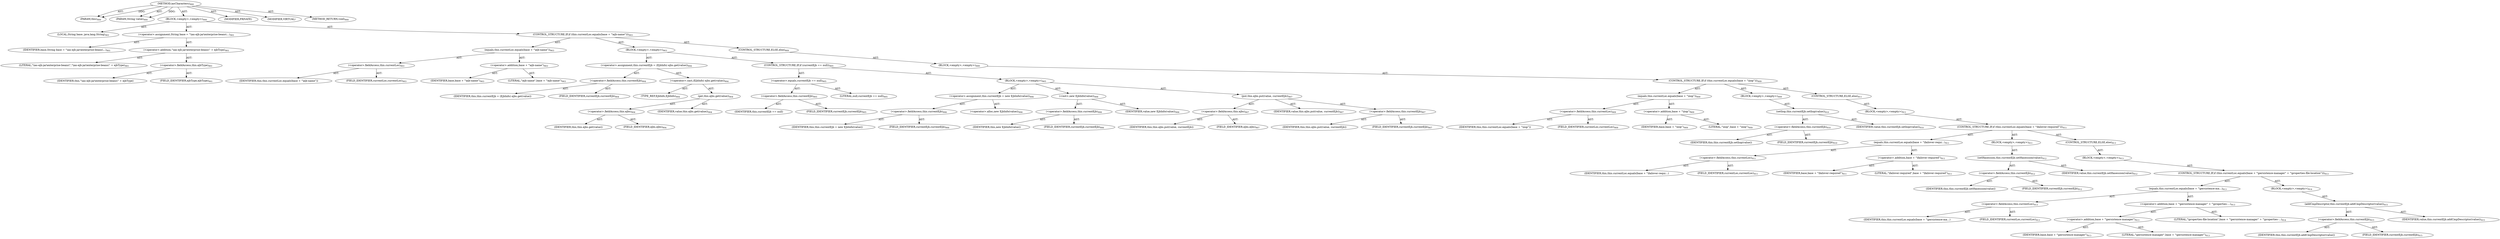 digraph "iasCharacters" {  
"111669149722" [label = <(METHOD,iasCharacters)<SUB>900</SUB>> ]
"115964117066" [label = <(PARAM,this)<SUB>900</SUB>> ]
"115964117067" [label = <(PARAM,String value)<SUB>900</SUB>> ]
"25769803887" [label = <(BLOCK,&lt;empty&gt;,&lt;empty&gt;)<SUB>900</SUB>> ]
"94489280557" [label = <(LOCAL,String base: java.lang.String)<SUB>901</SUB>> ]
"30064771614" [label = <(&lt;operator&gt;.assignment,String base = &quot;\\ias-ejb-jar\\enterprise-beans\...)<SUB>901</SUB>> ]
"68719477183" [label = <(IDENTIFIER,base,String base = &quot;\\ias-ejb-jar\\enterprise-beans\...)<SUB>901</SUB>> ]
"30064771615" [label = <(&lt;operator&gt;.addition,&quot;\\ias-ejb-jar\\enterprise-beans\\&quot; + ejbType)<SUB>901</SUB>> ]
"90194313344" [label = <(LITERAL,&quot;\\ias-ejb-jar\\enterprise-beans\\&quot;,&quot;\\ias-ejb-jar\\enterprise-beans\\&quot; + ejbType)<SUB>901</SUB>> ]
"30064771616" [label = <(&lt;operator&gt;.fieldAccess,this.ejbType)<SUB>901</SUB>> ]
"68719477184" [label = <(IDENTIFIER,this,&quot;\\ias-ejb-jar\\enterprise-beans\\&quot; + ejbType)> ]
"55834574988" [label = <(FIELD_IDENTIFIER,ejbType,ejbType)<SUB>901</SUB>> ]
"47244640338" [label = <(CONTROL_STRUCTURE,IF,if (this.currentLoc.equals(base + &quot;\\ejb-name&quot;)))<SUB>903</SUB>> ]
"30064771617" [label = <(equals,this.currentLoc.equals(base + &quot;\\ejb-name&quot;))<SUB>903</SUB>> ]
"30064771618" [label = <(&lt;operator&gt;.fieldAccess,this.currentLoc)<SUB>903</SUB>> ]
"68719477185" [label = <(IDENTIFIER,this,this.currentLoc.equals(base + &quot;\\ejb-name&quot;))> ]
"55834574989" [label = <(FIELD_IDENTIFIER,currentLoc,currentLoc)<SUB>903</SUB>> ]
"30064771619" [label = <(&lt;operator&gt;.addition,base + &quot;\\ejb-name&quot;)<SUB>903</SUB>> ]
"68719477186" [label = <(IDENTIFIER,base,base + &quot;\\ejb-name&quot;)<SUB>903</SUB>> ]
"90194313345" [label = <(LITERAL,&quot;\\ejb-name&quot;,base + &quot;\\ejb-name&quot;)<SUB>903</SUB>> ]
"25769803888" [label = <(BLOCK,&lt;empty&gt;,&lt;empty&gt;)<SUB>903</SUB>> ]
"30064771620" [label = <(&lt;operator&gt;.assignment,this.currentEjb = (EjbInfo) ejbs.get(value))<SUB>904</SUB>> ]
"30064771621" [label = <(&lt;operator&gt;.fieldAccess,this.currentEjb)<SUB>904</SUB>> ]
"68719477187" [label = <(IDENTIFIER,this,this.currentEjb = (EjbInfo) ejbs.get(value))> ]
"55834574990" [label = <(FIELD_IDENTIFIER,currentEjb,currentEjb)<SUB>904</SUB>> ]
"30064771622" [label = <(&lt;operator&gt;.cast,(EjbInfo) ejbs.get(value))<SUB>904</SUB>> ]
"180388626442" [label = <(TYPE_REF,EjbInfo,EjbInfo)<SUB>904</SUB>> ]
"30064771623" [label = <(get,this.ejbs.get(value))<SUB>904</SUB>> ]
"30064771624" [label = <(&lt;operator&gt;.fieldAccess,this.ejbs)<SUB>904</SUB>> ]
"68719477188" [label = <(IDENTIFIER,this,this.ejbs.get(value))> ]
"55834574991" [label = <(FIELD_IDENTIFIER,ejbs,ejbs)<SUB>904</SUB>> ]
"68719477189" [label = <(IDENTIFIER,value,this.ejbs.get(value))<SUB>904</SUB>> ]
"47244640339" [label = <(CONTROL_STRUCTURE,IF,if (currentEjb == null))<SUB>905</SUB>> ]
"30064771625" [label = <(&lt;operator&gt;.equals,currentEjb == null)<SUB>905</SUB>> ]
"30064771626" [label = <(&lt;operator&gt;.fieldAccess,this.currentEjb)<SUB>905</SUB>> ]
"68719477190" [label = <(IDENTIFIER,this,currentEjb == null)> ]
"55834574992" [label = <(FIELD_IDENTIFIER,currentEjb,currentEjb)<SUB>905</SUB>> ]
"90194313346" [label = <(LITERAL,null,currentEjb == null)<SUB>905</SUB>> ]
"25769803889" [label = <(BLOCK,&lt;empty&gt;,&lt;empty&gt;)<SUB>905</SUB>> ]
"30064771627" [label = <(&lt;operator&gt;.assignment,this.currentEjb = new EjbInfo(value))<SUB>906</SUB>> ]
"30064771628" [label = <(&lt;operator&gt;.fieldAccess,this.currentEjb)<SUB>906</SUB>> ]
"68719477191" [label = <(IDENTIFIER,this,this.currentEjb = new EjbInfo(value))> ]
"55834574993" [label = <(FIELD_IDENTIFIER,currentEjb,currentEjb)<SUB>906</SUB>> ]
"30064771629" [label = <(&lt;operator&gt;.alloc,new EjbInfo(value))<SUB>906</SUB>> ]
"30064771630" [label = <(&lt;init&gt;,new EjbInfo(value))<SUB>906</SUB>> ]
"30064771631" [label = <(&lt;operator&gt;.fieldAccess,this.currentEjb)<SUB>906</SUB>> ]
"68719477192" [label = <(IDENTIFIER,this,new EjbInfo(value))> ]
"55834574994" [label = <(FIELD_IDENTIFIER,currentEjb,currentEjb)<SUB>906</SUB>> ]
"68719477193" [label = <(IDENTIFIER,value,new EjbInfo(value))<SUB>906</SUB>> ]
"30064771632" [label = <(put,this.ejbs.put(value, currentEjb))<SUB>907</SUB>> ]
"30064771633" [label = <(&lt;operator&gt;.fieldAccess,this.ejbs)<SUB>907</SUB>> ]
"68719477194" [label = <(IDENTIFIER,this,this.ejbs.put(value, currentEjb))> ]
"55834574995" [label = <(FIELD_IDENTIFIER,ejbs,ejbs)<SUB>907</SUB>> ]
"68719477195" [label = <(IDENTIFIER,value,this.ejbs.put(value, currentEjb))<SUB>907</SUB>> ]
"30064771634" [label = <(&lt;operator&gt;.fieldAccess,this.currentEjb)<SUB>907</SUB>> ]
"68719477196" [label = <(IDENTIFIER,this,this.ejbs.put(value, currentEjb))> ]
"55834574996" [label = <(FIELD_IDENTIFIER,currentEjb,currentEjb)<SUB>907</SUB>> ]
"47244640340" [label = <(CONTROL_STRUCTURE,ELSE,else)<SUB>909</SUB>> ]
"25769803890" [label = <(BLOCK,&lt;empty&gt;,&lt;empty&gt;)<SUB>909</SUB>> ]
"47244640341" [label = <(CONTROL_STRUCTURE,IF,if (this.currentLoc.equals(base + &quot;\\iiop&quot;)))<SUB>909</SUB>> ]
"30064771635" [label = <(equals,this.currentLoc.equals(base + &quot;\\iiop&quot;))<SUB>909</SUB>> ]
"30064771636" [label = <(&lt;operator&gt;.fieldAccess,this.currentLoc)<SUB>909</SUB>> ]
"68719477197" [label = <(IDENTIFIER,this,this.currentLoc.equals(base + &quot;\\iiop&quot;))> ]
"55834574997" [label = <(FIELD_IDENTIFIER,currentLoc,currentLoc)<SUB>909</SUB>> ]
"30064771637" [label = <(&lt;operator&gt;.addition,base + &quot;\\iiop&quot;)<SUB>909</SUB>> ]
"68719477198" [label = <(IDENTIFIER,base,base + &quot;\\iiop&quot;)<SUB>909</SUB>> ]
"90194313347" [label = <(LITERAL,&quot;\\iiop&quot;,base + &quot;\\iiop&quot;)<SUB>909</SUB>> ]
"25769803891" [label = <(BLOCK,&lt;empty&gt;,&lt;empty&gt;)<SUB>909</SUB>> ]
"30064771638" [label = <(setIiop,this.currentEjb.setIiop(value))<SUB>910</SUB>> ]
"30064771639" [label = <(&lt;operator&gt;.fieldAccess,this.currentEjb)<SUB>910</SUB>> ]
"68719477199" [label = <(IDENTIFIER,this,this.currentEjb.setIiop(value))> ]
"55834574998" [label = <(FIELD_IDENTIFIER,currentEjb,currentEjb)<SUB>910</SUB>> ]
"68719477200" [label = <(IDENTIFIER,value,this.currentEjb.setIiop(value))<SUB>910</SUB>> ]
"47244640342" [label = <(CONTROL_STRUCTURE,ELSE,else)<SUB>911</SUB>> ]
"25769803892" [label = <(BLOCK,&lt;empty&gt;,&lt;empty&gt;)<SUB>911</SUB>> ]
"47244640343" [label = <(CONTROL_STRUCTURE,IF,if (this.currentLoc.equals(base + &quot;\\failover-required&quot;)))<SUB>911</SUB>> ]
"30064771640" [label = <(equals,this.currentLoc.equals(base + &quot;\\failover-requi...)<SUB>911</SUB>> ]
"30064771641" [label = <(&lt;operator&gt;.fieldAccess,this.currentLoc)<SUB>911</SUB>> ]
"68719477201" [label = <(IDENTIFIER,this,this.currentLoc.equals(base + &quot;\\failover-requi...)> ]
"55834574999" [label = <(FIELD_IDENTIFIER,currentLoc,currentLoc)<SUB>911</SUB>> ]
"30064771642" [label = <(&lt;operator&gt;.addition,base + &quot;\\failover-required&quot;)<SUB>911</SUB>> ]
"68719477202" [label = <(IDENTIFIER,base,base + &quot;\\failover-required&quot;)<SUB>911</SUB>> ]
"90194313348" [label = <(LITERAL,&quot;\\failover-required&quot;,base + &quot;\\failover-required&quot;)<SUB>911</SUB>> ]
"25769803893" [label = <(BLOCK,&lt;empty&gt;,&lt;empty&gt;)<SUB>911</SUB>> ]
"30064771643" [label = <(setHasession,this.currentEjb.setHasession(value))<SUB>912</SUB>> ]
"30064771644" [label = <(&lt;operator&gt;.fieldAccess,this.currentEjb)<SUB>912</SUB>> ]
"68719477203" [label = <(IDENTIFIER,this,this.currentEjb.setHasession(value))> ]
"55834575000" [label = <(FIELD_IDENTIFIER,currentEjb,currentEjb)<SUB>912</SUB>> ]
"68719477204" [label = <(IDENTIFIER,value,this.currentEjb.setHasession(value))<SUB>912</SUB>> ]
"47244640344" [label = <(CONTROL_STRUCTURE,ELSE,else)<SUB>913</SUB>> ]
"25769803894" [label = <(BLOCK,&lt;empty&gt;,&lt;empty&gt;)<SUB>913</SUB>> ]
"47244640345" [label = <(CONTROL_STRUCTURE,IF,if (this.currentLoc.equals(base + &quot;\\persistence-manager&quot; + &quot;\\properties-file-location&quot;)))<SUB>913</SUB>> ]
"30064771645" [label = <(equals,this.currentLoc.equals(base + &quot;\\persistence-ma...)<SUB>913</SUB>> ]
"30064771646" [label = <(&lt;operator&gt;.fieldAccess,this.currentLoc)<SUB>913</SUB>> ]
"68719477205" [label = <(IDENTIFIER,this,this.currentLoc.equals(base + &quot;\\persistence-ma...)> ]
"55834575001" [label = <(FIELD_IDENTIFIER,currentLoc,currentLoc)<SUB>913</SUB>> ]
"30064771647" [label = <(&lt;operator&gt;.addition,base + &quot;\\persistence-manager&quot; + &quot;\\properties-...)<SUB>913</SUB>> ]
"30064771648" [label = <(&lt;operator&gt;.addition,base + &quot;\\persistence-manager&quot;)<SUB>913</SUB>> ]
"68719477206" [label = <(IDENTIFIER,base,base + &quot;\\persistence-manager&quot;)<SUB>913</SUB>> ]
"90194313349" [label = <(LITERAL,&quot;\\persistence-manager&quot;,base + &quot;\\persistence-manager&quot;)<SUB>913</SUB>> ]
"90194313350" [label = <(LITERAL,&quot;\\properties-file-location&quot;,base + &quot;\\persistence-manager&quot; + &quot;\\properties-...)<SUB>914</SUB>> ]
"25769803895" [label = <(BLOCK,&lt;empty&gt;,&lt;empty&gt;)<SUB>914</SUB>> ]
"30064771649" [label = <(addCmpDescriptor,this.currentEjb.addCmpDescriptor(value))<SUB>915</SUB>> ]
"30064771650" [label = <(&lt;operator&gt;.fieldAccess,this.currentEjb)<SUB>915</SUB>> ]
"68719477207" [label = <(IDENTIFIER,this,this.currentEjb.addCmpDescriptor(value))> ]
"55834575002" [label = <(FIELD_IDENTIFIER,currentEjb,currentEjb)<SUB>915</SUB>> ]
"68719477208" [label = <(IDENTIFIER,value,this.currentEjb.addCmpDescriptor(value))<SUB>915</SUB>> ]
"133143986255" [label = <(MODIFIER,PRIVATE)> ]
"133143986256" [label = <(MODIFIER,VIRTUAL)> ]
"128849018906" [label = <(METHOD_RETURN,void)<SUB>900</SUB>> ]
  "111669149722" -> "115964117066"  [ label = "AST: "] 
  "111669149722" -> "115964117067"  [ label = "AST: "] 
  "111669149722" -> "25769803887"  [ label = "AST: "] 
  "111669149722" -> "133143986255"  [ label = "AST: "] 
  "111669149722" -> "133143986256"  [ label = "AST: "] 
  "111669149722" -> "128849018906"  [ label = "AST: "] 
  "25769803887" -> "94489280557"  [ label = "AST: "] 
  "25769803887" -> "30064771614"  [ label = "AST: "] 
  "25769803887" -> "47244640338"  [ label = "AST: "] 
  "30064771614" -> "68719477183"  [ label = "AST: "] 
  "30064771614" -> "30064771615"  [ label = "AST: "] 
  "30064771615" -> "90194313344"  [ label = "AST: "] 
  "30064771615" -> "30064771616"  [ label = "AST: "] 
  "30064771616" -> "68719477184"  [ label = "AST: "] 
  "30064771616" -> "55834574988"  [ label = "AST: "] 
  "47244640338" -> "30064771617"  [ label = "AST: "] 
  "47244640338" -> "25769803888"  [ label = "AST: "] 
  "47244640338" -> "47244640340"  [ label = "AST: "] 
  "30064771617" -> "30064771618"  [ label = "AST: "] 
  "30064771617" -> "30064771619"  [ label = "AST: "] 
  "30064771618" -> "68719477185"  [ label = "AST: "] 
  "30064771618" -> "55834574989"  [ label = "AST: "] 
  "30064771619" -> "68719477186"  [ label = "AST: "] 
  "30064771619" -> "90194313345"  [ label = "AST: "] 
  "25769803888" -> "30064771620"  [ label = "AST: "] 
  "25769803888" -> "47244640339"  [ label = "AST: "] 
  "30064771620" -> "30064771621"  [ label = "AST: "] 
  "30064771620" -> "30064771622"  [ label = "AST: "] 
  "30064771621" -> "68719477187"  [ label = "AST: "] 
  "30064771621" -> "55834574990"  [ label = "AST: "] 
  "30064771622" -> "180388626442"  [ label = "AST: "] 
  "30064771622" -> "30064771623"  [ label = "AST: "] 
  "30064771623" -> "30064771624"  [ label = "AST: "] 
  "30064771623" -> "68719477189"  [ label = "AST: "] 
  "30064771624" -> "68719477188"  [ label = "AST: "] 
  "30064771624" -> "55834574991"  [ label = "AST: "] 
  "47244640339" -> "30064771625"  [ label = "AST: "] 
  "47244640339" -> "25769803889"  [ label = "AST: "] 
  "30064771625" -> "30064771626"  [ label = "AST: "] 
  "30064771625" -> "90194313346"  [ label = "AST: "] 
  "30064771626" -> "68719477190"  [ label = "AST: "] 
  "30064771626" -> "55834574992"  [ label = "AST: "] 
  "25769803889" -> "30064771627"  [ label = "AST: "] 
  "25769803889" -> "30064771630"  [ label = "AST: "] 
  "25769803889" -> "30064771632"  [ label = "AST: "] 
  "30064771627" -> "30064771628"  [ label = "AST: "] 
  "30064771627" -> "30064771629"  [ label = "AST: "] 
  "30064771628" -> "68719477191"  [ label = "AST: "] 
  "30064771628" -> "55834574993"  [ label = "AST: "] 
  "30064771630" -> "30064771631"  [ label = "AST: "] 
  "30064771630" -> "68719477193"  [ label = "AST: "] 
  "30064771631" -> "68719477192"  [ label = "AST: "] 
  "30064771631" -> "55834574994"  [ label = "AST: "] 
  "30064771632" -> "30064771633"  [ label = "AST: "] 
  "30064771632" -> "68719477195"  [ label = "AST: "] 
  "30064771632" -> "30064771634"  [ label = "AST: "] 
  "30064771633" -> "68719477194"  [ label = "AST: "] 
  "30064771633" -> "55834574995"  [ label = "AST: "] 
  "30064771634" -> "68719477196"  [ label = "AST: "] 
  "30064771634" -> "55834574996"  [ label = "AST: "] 
  "47244640340" -> "25769803890"  [ label = "AST: "] 
  "25769803890" -> "47244640341"  [ label = "AST: "] 
  "47244640341" -> "30064771635"  [ label = "AST: "] 
  "47244640341" -> "25769803891"  [ label = "AST: "] 
  "47244640341" -> "47244640342"  [ label = "AST: "] 
  "30064771635" -> "30064771636"  [ label = "AST: "] 
  "30064771635" -> "30064771637"  [ label = "AST: "] 
  "30064771636" -> "68719477197"  [ label = "AST: "] 
  "30064771636" -> "55834574997"  [ label = "AST: "] 
  "30064771637" -> "68719477198"  [ label = "AST: "] 
  "30064771637" -> "90194313347"  [ label = "AST: "] 
  "25769803891" -> "30064771638"  [ label = "AST: "] 
  "30064771638" -> "30064771639"  [ label = "AST: "] 
  "30064771638" -> "68719477200"  [ label = "AST: "] 
  "30064771639" -> "68719477199"  [ label = "AST: "] 
  "30064771639" -> "55834574998"  [ label = "AST: "] 
  "47244640342" -> "25769803892"  [ label = "AST: "] 
  "25769803892" -> "47244640343"  [ label = "AST: "] 
  "47244640343" -> "30064771640"  [ label = "AST: "] 
  "47244640343" -> "25769803893"  [ label = "AST: "] 
  "47244640343" -> "47244640344"  [ label = "AST: "] 
  "30064771640" -> "30064771641"  [ label = "AST: "] 
  "30064771640" -> "30064771642"  [ label = "AST: "] 
  "30064771641" -> "68719477201"  [ label = "AST: "] 
  "30064771641" -> "55834574999"  [ label = "AST: "] 
  "30064771642" -> "68719477202"  [ label = "AST: "] 
  "30064771642" -> "90194313348"  [ label = "AST: "] 
  "25769803893" -> "30064771643"  [ label = "AST: "] 
  "30064771643" -> "30064771644"  [ label = "AST: "] 
  "30064771643" -> "68719477204"  [ label = "AST: "] 
  "30064771644" -> "68719477203"  [ label = "AST: "] 
  "30064771644" -> "55834575000"  [ label = "AST: "] 
  "47244640344" -> "25769803894"  [ label = "AST: "] 
  "25769803894" -> "47244640345"  [ label = "AST: "] 
  "47244640345" -> "30064771645"  [ label = "AST: "] 
  "47244640345" -> "25769803895"  [ label = "AST: "] 
  "30064771645" -> "30064771646"  [ label = "AST: "] 
  "30064771645" -> "30064771647"  [ label = "AST: "] 
  "30064771646" -> "68719477205"  [ label = "AST: "] 
  "30064771646" -> "55834575001"  [ label = "AST: "] 
  "30064771647" -> "30064771648"  [ label = "AST: "] 
  "30064771647" -> "90194313350"  [ label = "AST: "] 
  "30064771648" -> "68719477206"  [ label = "AST: "] 
  "30064771648" -> "90194313349"  [ label = "AST: "] 
  "25769803895" -> "30064771649"  [ label = "AST: "] 
  "30064771649" -> "30064771650"  [ label = "AST: "] 
  "30064771649" -> "68719477208"  [ label = "AST: "] 
  "30064771650" -> "68719477207"  [ label = "AST: "] 
  "30064771650" -> "55834575002"  [ label = "AST: "] 
  "111669149722" -> "115964117066"  [ label = "DDG: "] 
  "111669149722" -> "115964117067"  [ label = "DDG: "] 
}
